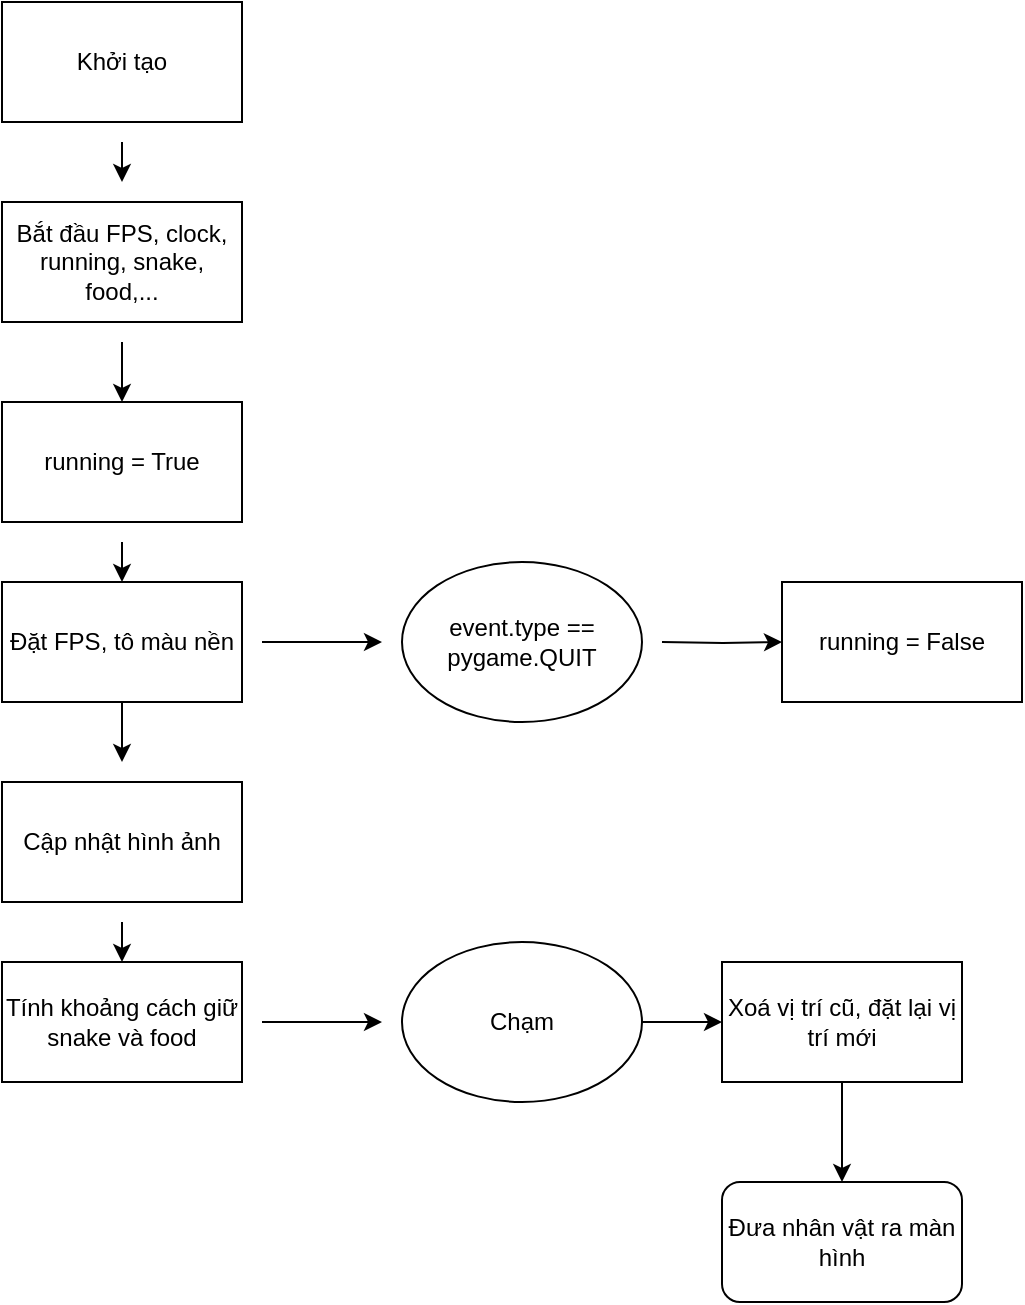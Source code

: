 <mxfile version="22.1.18" type="device">
  <diagram name="Page-1" id="CxD99NpU7Xpgnehleobn">
    <mxGraphModel dx="1754" dy="847" grid="1" gridSize="10" guides="1" tooltips="1" connect="1" arrows="1" fold="1" page="1" pageScale="1" pageWidth="850" pageHeight="1100" math="0" shadow="0">
      <root>
        <mxCell id="0" />
        <mxCell id="1" parent="0" />
        <mxCell id="NuQNpewubWa3RWSEAzAC-2" value="Khởi tạo" style="rounded=0;whiteSpace=wrap;html=1;" vertex="1" parent="1">
          <mxGeometry x="80" y="60" width="120" height="60" as="geometry" />
        </mxCell>
        <mxCell id="NuQNpewubWa3RWSEAzAC-3" value="Bắt đầu FPS, clock, running, snake, food,..." style="rounded=0;whiteSpace=wrap;html=1;" vertex="1" parent="1">
          <mxGeometry x="80" y="160" width="120" height="60" as="geometry" />
        </mxCell>
        <mxCell id="NuQNpewubWa3RWSEAzAC-4" value="" style="endArrow=classic;html=1;rounded=0;" edge="1" parent="1">
          <mxGeometry width="50" height="50" relative="1" as="geometry">
            <mxPoint x="140" y="130" as="sourcePoint" />
            <mxPoint x="140" y="150" as="targetPoint" />
          </mxGeometry>
        </mxCell>
        <mxCell id="NuQNpewubWa3RWSEAzAC-5" value="running = True" style="rounded=0;whiteSpace=wrap;html=1;" vertex="1" parent="1">
          <mxGeometry x="80" y="260" width="120" height="60" as="geometry" />
        </mxCell>
        <mxCell id="NuQNpewubWa3RWSEAzAC-6" value="" style="endArrow=classic;html=1;rounded=0;entryX=0.5;entryY=0;entryDx=0;entryDy=0;entryPerimeter=0;" edge="1" parent="1" target="NuQNpewubWa3RWSEAzAC-5">
          <mxGeometry width="50" height="50" relative="1" as="geometry">
            <mxPoint x="140" y="230" as="sourcePoint" />
            <mxPoint x="140" y="220" as="targetPoint" />
          </mxGeometry>
        </mxCell>
        <mxCell id="NuQNpewubWa3RWSEAzAC-7" value="Đặt FPS, tô màu nền" style="rounded=0;whiteSpace=wrap;html=1;" vertex="1" parent="1">
          <mxGeometry x="80" y="350" width="120" height="60" as="geometry" />
        </mxCell>
        <mxCell id="NuQNpewubWa3RWSEAzAC-8" value="Cập nhật hình ảnh" style="rounded=0;whiteSpace=wrap;html=1;" vertex="1" parent="1">
          <mxGeometry x="80" y="450" width="120" height="60" as="geometry" />
        </mxCell>
        <mxCell id="NuQNpewubWa3RWSEAzAC-11" value="Tính khoảng cách giữ snake và food" style="rounded=0;whiteSpace=wrap;html=1;" vertex="1" parent="1">
          <mxGeometry x="80" y="540" width="120" height="60" as="geometry" />
        </mxCell>
        <mxCell id="NuQNpewubWa3RWSEAzAC-12" value="" style="endArrow=classic;html=1;rounded=0;" edge="1" parent="1">
          <mxGeometry width="50" height="50" relative="1" as="geometry">
            <mxPoint x="210" y="570" as="sourcePoint" />
            <mxPoint x="270" y="570" as="targetPoint" />
          </mxGeometry>
        </mxCell>
        <mxCell id="NuQNpewubWa3RWSEAzAC-13" value="" style="endArrow=classic;html=1;rounded=0;entryX=0.5;entryY=0;entryDx=0;entryDy=0;" edge="1" parent="1" target="NuQNpewubWa3RWSEAzAC-11">
          <mxGeometry width="50" height="50" relative="1" as="geometry">
            <mxPoint x="140" y="520" as="sourcePoint" />
            <mxPoint x="280" y="580" as="targetPoint" />
          </mxGeometry>
        </mxCell>
        <mxCell id="NuQNpewubWa3RWSEAzAC-14" value="" style="endArrow=classic;html=1;rounded=0;exitX=0.5;exitY=1;exitDx=0;exitDy=0;" edge="1" parent="1" source="NuQNpewubWa3RWSEAzAC-7">
          <mxGeometry width="50" height="50" relative="1" as="geometry">
            <mxPoint x="230" y="590" as="sourcePoint" />
            <mxPoint x="140" y="440" as="targetPoint" />
          </mxGeometry>
        </mxCell>
        <mxCell id="NuQNpewubWa3RWSEAzAC-15" value="" style="endArrow=classic;html=1;rounded=0;entryX=0.5;entryY=0;entryDx=0;entryDy=0;" edge="1" parent="1" target="NuQNpewubWa3RWSEAzAC-7">
          <mxGeometry width="50" height="50" relative="1" as="geometry">
            <mxPoint x="140" y="330" as="sourcePoint" />
            <mxPoint x="300" y="600" as="targetPoint" />
          </mxGeometry>
        </mxCell>
        <mxCell id="NuQNpewubWa3RWSEAzAC-16" value="" style="endArrow=classic;html=1;rounded=0;" edge="1" parent="1">
          <mxGeometry width="50" height="50" relative="1" as="geometry">
            <mxPoint x="210" y="380" as="sourcePoint" />
            <mxPoint x="270" y="380" as="targetPoint" />
          </mxGeometry>
        </mxCell>
        <mxCell id="NuQNpewubWa3RWSEAzAC-19" style="edgeStyle=orthogonalEdgeStyle;rounded=0;orthogonalLoop=1;jettySize=auto;html=1;" edge="1" parent="1" target="NuQNpewubWa3RWSEAzAC-20">
          <mxGeometry relative="1" as="geometry">
            <mxPoint x="460" y="380" as="targetPoint" />
            <mxPoint x="410" y="380" as="sourcePoint" />
          </mxGeometry>
        </mxCell>
        <mxCell id="NuQNpewubWa3RWSEAzAC-20" value="running = False" style="rounded=0;whiteSpace=wrap;html=1;" vertex="1" parent="1">
          <mxGeometry x="470" y="350" width="120" height="60" as="geometry" />
        </mxCell>
        <mxCell id="NuQNpewubWa3RWSEAzAC-23" value="event.type == pygame.QUIT" style="ellipse;whiteSpace=wrap;html=1;" vertex="1" parent="1">
          <mxGeometry x="280" y="340" width="120" height="80" as="geometry" />
        </mxCell>
        <mxCell id="NuQNpewubWa3RWSEAzAC-25" style="edgeStyle=orthogonalEdgeStyle;rounded=0;orthogonalLoop=1;jettySize=auto;html=1;" edge="1" parent="1" source="NuQNpewubWa3RWSEAzAC-24" target="NuQNpewubWa3RWSEAzAC-26">
          <mxGeometry relative="1" as="geometry">
            <mxPoint x="480" y="570" as="targetPoint" />
          </mxGeometry>
        </mxCell>
        <mxCell id="NuQNpewubWa3RWSEAzAC-24" value="Chạm" style="ellipse;whiteSpace=wrap;html=1;" vertex="1" parent="1">
          <mxGeometry x="280" y="530" width="120" height="80" as="geometry" />
        </mxCell>
        <mxCell id="NuQNpewubWa3RWSEAzAC-27" style="edgeStyle=orthogonalEdgeStyle;rounded=0;orthogonalLoop=1;jettySize=auto;html=1;" edge="1" parent="1" source="NuQNpewubWa3RWSEAzAC-26" target="NuQNpewubWa3RWSEAzAC-28">
          <mxGeometry relative="1" as="geometry">
            <mxPoint x="500" y="660" as="targetPoint" />
          </mxGeometry>
        </mxCell>
        <mxCell id="NuQNpewubWa3RWSEAzAC-26" value="Xoá vị trí cũ, đặt lại vị trí mới" style="rounded=0;whiteSpace=wrap;html=1;" vertex="1" parent="1">
          <mxGeometry x="440" y="540" width="120" height="60" as="geometry" />
        </mxCell>
        <mxCell id="NuQNpewubWa3RWSEAzAC-28" value="Đưa nhân vật ra màn hình" style="rounded=1;whiteSpace=wrap;html=1;" vertex="1" parent="1">
          <mxGeometry x="440" y="650" width="120" height="60" as="geometry" />
        </mxCell>
      </root>
    </mxGraphModel>
  </diagram>
</mxfile>
